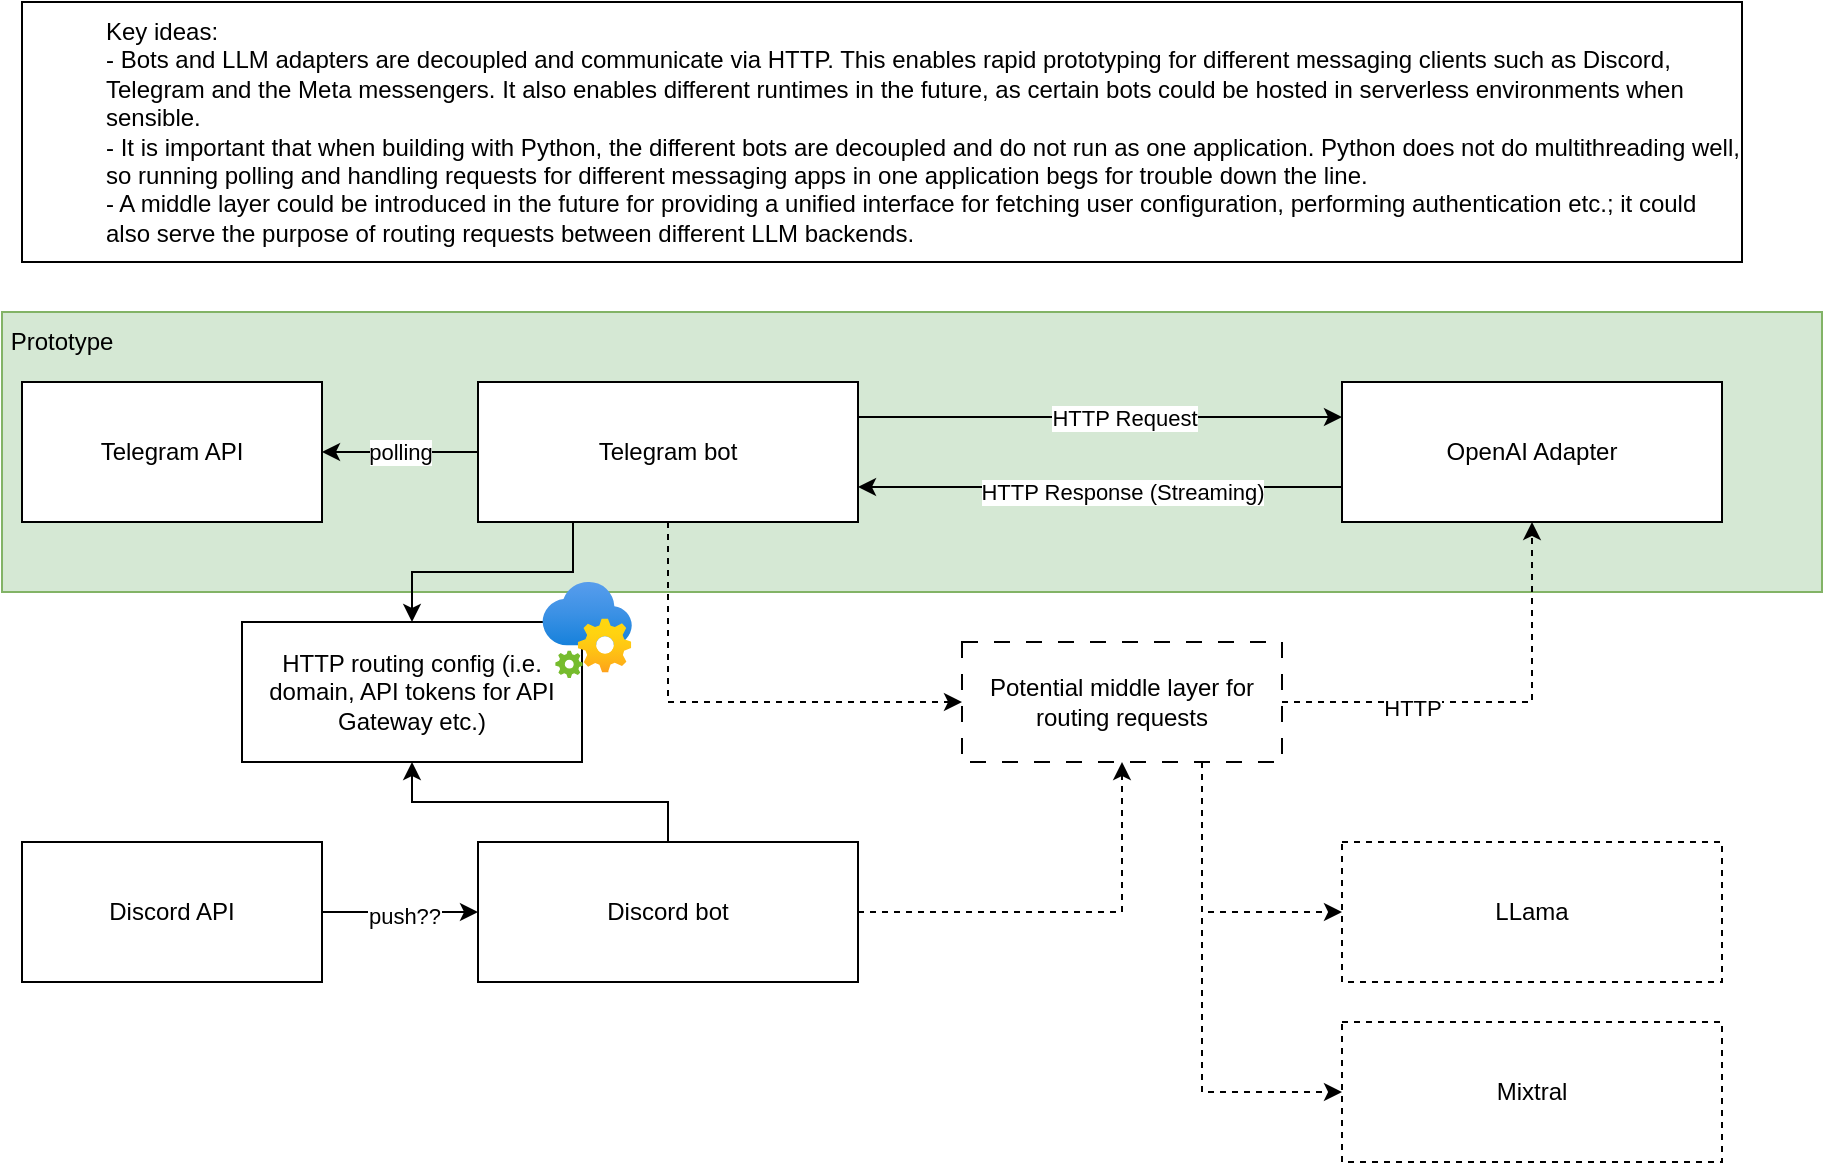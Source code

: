 <mxfile version="24.4.4" type="github">
  <diagram name="Page-1" id="fjdlz_aVAt7LVahYPMCF">
    <mxGraphModel dx="995" dy="624" grid="1" gridSize="10" guides="1" tooltips="1" connect="1" arrows="1" fold="1" page="1" pageScale="1" pageWidth="827" pageHeight="1169" math="0" shadow="0">
      <root>
        <mxCell id="0" />
        <mxCell id="1" parent="0" />
        <mxCell id="wfLvon_FMhmjoAxltOql-11" value="" style="rounded=0;whiteSpace=wrap;html=1;fillColor=#d5e8d4;strokeColor=#82b366;" vertex="1" parent="1">
          <mxGeometry x="10" y="215" width="910" height="140" as="geometry" />
        </mxCell>
        <mxCell id="VtiaSz6yJbyNicxg5vJs-7" style="edgeStyle=orthogonalEdgeStyle;rounded=0;orthogonalLoop=1;jettySize=auto;html=1;exitX=0;exitY=0.5;exitDx=0;exitDy=0;entryX=1;entryY=0.5;entryDx=0;entryDy=0;" parent="1" source="VtiaSz6yJbyNicxg5vJs-1" target="VtiaSz6yJbyNicxg5vJs-4" edge="1">
          <mxGeometry relative="1" as="geometry" />
        </mxCell>
        <mxCell id="VtiaSz6yJbyNicxg5vJs-8" value="polling" style="edgeLabel;html=1;align=center;verticalAlign=middle;resizable=0;points=[];" parent="VtiaSz6yJbyNicxg5vJs-7" vertex="1" connectable="0">
          <mxGeometry y="3" relative="1" as="geometry">
            <mxPoint y="-3" as="offset" />
          </mxGeometry>
        </mxCell>
        <mxCell id="VtiaSz6yJbyNicxg5vJs-13" style="edgeStyle=orthogonalEdgeStyle;rounded=0;orthogonalLoop=1;jettySize=auto;html=1;exitX=1;exitY=0.25;exitDx=0;exitDy=0;entryX=0;entryY=0.25;entryDx=0;entryDy=0;" parent="1" source="VtiaSz6yJbyNicxg5vJs-1" target="VtiaSz6yJbyNicxg5vJs-10" edge="1">
          <mxGeometry relative="1" as="geometry" />
        </mxCell>
        <mxCell id="VtiaSz6yJbyNicxg5vJs-14" value="HTTP Request" style="edgeLabel;html=1;align=center;verticalAlign=middle;resizable=0;points=[];" parent="VtiaSz6yJbyNicxg5vJs-13" vertex="1" connectable="0">
          <mxGeometry x="0.093" relative="1" as="geometry">
            <mxPoint as="offset" />
          </mxGeometry>
        </mxCell>
        <mxCell id="VtiaSz6yJbyNicxg5vJs-19" style="edgeStyle=orthogonalEdgeStyle;rounded=0;orthogonalLoop=1;jettySize=auto;html=1;exitX=0.5;exitY=1;exitDx=0;exitDy=0;entryX=0;entryY=0.5;entryDx=0;entryDy=0;dashed=1;" parent="1" source="VtiaSz6yJbyNicxg5vJs-1" target="VtiaSz6yJbyNicxg5vJs-18" edge="1">
          <mxGeometry relative="1" as="geometry" />
        </mxCell>
        <mxCell id="VtiaSz6yJbyNicxg5vJs-32" style="edgeStyle=orthogonalEdgeStyle;rounded=0;orthogonalLoop=1;jettySize=auto;html=1;exitX=0.25;exitY=1;exitDx=0;exitDy=0;" parent="1" source="VtiaSz6yJbyNicxg5vJs-1" target="VtiaSz6yJbyNicxg5vJs-30" edge="1">
          <mxGeometry relative="1" as="geometry" />
        </mxCell>
        <mxCell id="VtiaSz6yJbyNicxg5vJs-1" value="Telegram bot" style="rounded=0;whiteSpace=wrap;html=1;" parent="1" vertex="1">
          <mxGeometry x="248" y="250" width="190" height="70" as="geometry" />
        </mxCell>
        <mxCell id="VtiaSz6yJbyNicxg5vJs-3" value="" style="shape=image;html=1;verticalAlign=top;verticalLabelPosition=bottom;labelBackgroundColor=#ffffff;imageAspect=0;aspect=fixed;image=https://cdn1.iconfinder.com/data/icons/unicons-line-vol-3/24/docker-128.png" parent="1" vertex="1">
          <mxGeometry x="413" y="220" width="58" height="58" as="geometry" />
        </mxCell>
        <mxCell id="VtiaSz6yJbyNicxg5vJs-4" value="Telegram API" style="rounded=0;whiteSpace=wrap;html=1;" parent="1" vertex="1">
          <mxGeometry x="20" y="250" width="150" height="70" as="geometry" />
        </mxCell>
        <mxCell id="VtiaSz6yJbyNicxg5vJs-15" style="edgeStyle=orthogonalEdgeStyle;rounded=0;orthogonalLoop=1;jettySize=auto;html=1;exitX=0;exitY=0.75;exitDx=0;exitDy=0;entryX=1;entryY=0.75;entryDx=0;entryDy=0;" parent="1" source="VtiaSz6yJbyNicxg5vJs-10" target="VtiaSz6yJbyNicxg5vJs-1" edge="1">
          <mxGeometry relative="1" as="geometry" />
        </mxCell>
        <mxCell id="VtiaSz6yJbyNicxg5vJs-16" value="HTTP Response (Streaming)" style="edgeLabel;html=1;align=center;verticalAlign=middle;resizable=0;points=[];" parent="VtiaSz6yJbyNicxg5vJs-15" vertex="1" connectable="0">
          <mxGeometry x="0.334" y="2" relative="1" as="geometry">
            <mxPoint x="51" as="offset" />
          </mxGeometry>
        </mxCell>
        <mxCell id="VtiaSz6yJbyNicxg5vJs-10" value="OpenAI Adapter" style="rounded=0;whiteSpace=wrap;html=1;" parent="1" vertex="1">
          <mxGeometry x="680" y="250" width="190" height="70" as="geometry" />
        </mxCell>
        <mxCell id="VtiaSz6yJbyNicxg5vJs-17" value="" style="shape=image;html=1;verticalAlign=top;verticalLabelPosition=bottom;labelBackgroundColor=#ffffff;imageAspect=0;aspect=fixed;image=https://cdn1.iconfinder.com/data/icons/unicons-line-vol-3/24/docker-128.png" parent="1" vertex="1">
          <mxGeometry x="840" y="220" width="58" height="58" as="geometry" />
        </mxCell>
        <mxCell id="VtiaSz6yJbyNicxg5vJs-20" style="edgeStyle=orthogonalEdgeStyle;rounded=0;orthogonalLoop=1;jettySize=auto;html=1;exitX=1;exitY=0.5;exitDx=0;exitDy=0;entryX=0.5;entryY=1;entryDx=0;entryDy=0;dashed=1;" parent="1" source="VtiaSz6yJbyNicxg5vJs-18" target="VtiaSz6yJbyNicxg5vJs-10" edge="1">
          <mxGeometry relative="1" as="geometry" />
        </mxCell>
        <mxCell id="wfLvon_FMhmjoAxltOql-2" value="HTTP" style="edgeLabel;html=1;align=center;verticalAlign=middle;resizable=0;points=[];" vertex="1" connectable="0" parent="VtiaSz6yJbyNicxg5vJs-20">
          <mxGeometry x="-0.395" y="-3" relative="1" as="geometry">
            <mxPoint as="offset" />
          </mxGeometry>
        </mxCell>
        <mxCell id="wfLvon_FMhmjoAxltOql-9" style="edgeStyle=orthogonalEdgeStyle;rounded=0;orthogonalLoop=1;jettySize=auto;html=1;exitX=0.75;exitY=1;exitDx=0;exitDy=0;entryX=0;entryY=0.5;entryDx=0;entryDy=0;dashed=1;" edge="1" parent="1" source="VtiaSz6yJbyNicxg5vJs-18" target="wfLvon_FMhmjoAxltOql-1">
          <mxGeometry relative="1" as="geometry" />
        </mxCell>
        <mxCell id="wfLvon_FMhmjoAxltOql-10" style="edgeStyle=orthogonalEdgeStyle;rounded=0;orthogonalLoop=1;jettySize=auto;html=1;exitX=0.75;exitY=1;exitDx=0;exitDy=0;entryX=0;entryY=0.5;entryDx=0;entryDy=0;dashed=1;" edge="1" parent="1" source="VtiaSz6yJbyNicxg5vJs-18" target="wfLvon_FMhmjoAxltOql-7">
          <mxGeometry relative="1" as="geometry" />
        </mxCell>
        <mxCell id="VtiaSz6yJbyNicxg5vJs-18" value="Potential middle layer for routing requests" style="rounded=0;whiteSpace=wrap;html=1;dashed=1;dashPattern=8 8;" parent="1" vertex="1">
          <mxGeometry x="490" y="380" width="160" height="60" as="geometry" />
        </mxCell>
        <mxCell id="VtiaSz6yJbyNicxg5vJs-21" value="&lt;blockquote style=&quot;margin: 0 0 0 40px; border: none; padding: 0px;&quot;&gt;Key ideas:&lt;/blockquote&gt;&lt;blockquote style=&quot;margin: 0 0 0 40px; border: none; padding: 0px;&quot;&gt;- Bots and LLM adapters are decoupled and communicate via HTTP. This enables rapid prototyping for different messaging clients such as Discord, Telegram and the Meta messengers. It also enables different runtimes in the future, as certain bots could be hosted in serverless environments when sensible.&lt;/blockquote&gt;&lt;blockquote style=&quot;margin: 0 0 0 40px; border: none; padding: 0px;&quot;&gt;- It is important that when building with Python, the different bots are decoupled and do not run as one application. Python does not do multithreading well, so running polling and handling requests for different messaging apps in one application begs for trouble down the line.&lt;/blockquote&gt;&lt;blockquote style=&quot;margin: 0 0 0 40px; border: none; padding: 0px;&quot;&gt;- A middle layer could be introduced in the future for providing a unified interface for fetching user configuration, performing authentication etc.; it could also serve the purpose of routing requests between different LLM backends.&lt;/blockquote&gt;" style="rounded=0;whiteSpace=wrap;html=1;align=left;" parent="1" vertex="1">
          <mxGeometry x="20" y="60" width="860" height="130" as="geometry" />
        </mxCell>
        <mxCell id="VtiaSz6yJbyNicxg5vJs-29" style="edgeStyle=orthogonalEdgeStyle;rounded=0;orthogonalLoop=1;jettySize=auto;html=1;exitX=1;exitY=0.5;exitDx=0;exitDy=0;entryX=0.5;entryY=1;entryDx=0;entryDy=0;dashed=1;" parent="1" source="VtiaSz6yJbyNicxg5vJs-22" target="VtiaSz6yJbyNicxg5vJs-18" edge="1">
          <mxGeometry relative="1" as="geometry" />
        </mxCell>
        <mxCell id="VtiaSz6yJbyNicxg5vJs-33" style="edgeStyle=orthogonalEdgeStyle;rounded=0;orthogonalLoop=1;jettySize=auto;html=1;exitX=0.5;exitY=0;exitDx=0;exitDy=0;entryX=0.5;entryY=1;entryDx=0;entryDy=0;" parent="1" source="VtiaSz6yJbyNicxg5vJs-22" target="VtiaSz6yJbyNicxg5vJs-30" edge="1">
          <mxGeometry relative="1" as="geometry" />
        </mxCell>
        <mxCell id="VtiaSz6yJbyNicxg5vJs-22" value="Discord bot" style="rounded=0;whiteSpace=wrap;html=1;" parent="1" vertex="1">
          <mxGeometry x="248" y="480" width="190" height="70" as="geometry" />
        </mxCell>
        <mxCell id="VtiaSz6yJbyNicxg5vJs-26" style="edgeStyle=orthogonalEdgeStyle;rounded=0;orthogonalLoop=1;jettySize=auto;html=1;exitX=1;exitY=0.5;exitDx=0;exitDy=0;entryX=0;entryY=0.5;entryDx=0;entryDy=0;" parent="1" source="VtiaSz6yJbyNicxg5vJs-24" target="VtiaSz6yJbyNicxg5vJs-22" edge="1">
          <mxGeometry relative="1" as="geometry" />
        </mxCell>
        <mxCell id="VtiaSz6yJbyNicxg5vJs-27" value="push??" style="edgeLabel;html=1;align=center;verticalAlign=middle;resizable=0;points=[];" parent="VtiaSz6yJbyNicxg5vJs-26" vertex="1" connectable="0">
          <mxGeometry x="0.047" y="-2" relative="1" as="geometry">
            <mxPoint as="offset" />
          </mxGeometry>
        </mxCell>
        <mxCell id="VtiaSz6yJbyNicxg5vJs-24" value="Discord API" style="rounded=0;whiteSpace=wrap;html=1;" parent="1" vertex="1">
          <mxGeometry x="20" y="480" width="150" height="70" as="geometry" />
        </mxCell>
        <mxCell id="VtiaSz6yJbyNicxg5vJs-30" value="HTTP routing config (i.e. domain, API tokens for API Gateway etc.)" style="rounded=0;whiteSpace=wrap;html=1;" parent="1" vertex="1">
          <mxGeometry x="130" y="370" width="170" height="70" as="geometry" />
        </mxCell>
        <mxCell id="VtiaSz6yJbyNicxg5vJs-31" value="" style="image;aspect=fixed;html=1;points=[];align=center;fontSize=12;image=img/lib/azure2/integration/App_Configuration.svg;" parent="1" vertex="1">
          <mxGeometry x="280" y="350" width="45.18" height="48" as="geometry" />
        </mxCell>
        <mxCell id="wfLvon_FMhmjoAxltOql-1" value="LLama" style="rounded=0;whiteSpace=wrap;html=1;dashed=1;" vertex="1" parent="1">
          <mxGeometry x="680" y="480" width="190" height="70" as="geometry" />
        </mxCell>
        <mxCell id="wfLvon_FMhmjoAxltOql-5" value="" style="shape=image;html=1;verticalAlign=top;verticalLabelPosition=bottom;labelBackgroundColor=#ffffff;imageAspect=0;aspect=fixed;image=https://cdn1.iconfinder.com/data/icons/unicons-line-vol-3/24/docker-128.png" vertex="1" parent="1">
          <mxGeometry x="413" y="450" width="58" height="58" as="geometry" />
        </mxCell>
        <mxCell id="wfLvon_FMhmjoAxltOql-7" value="Mixtral" style="rounded=0;whiteSpace=wrap;html=1;dashed=1;" vertex="1" parent="1">
          <mxGeometry x="680" y="570" width="190" height="70" as="geometry" />
        </mxCell>
        <mxCell id="wfLvon_FMhmjoAxltOql-12" value="Prototype" style="text;html=1;align=center;verticalAlign=middle;whiteSpace=wrap;rounded=0;" vertex="1" parent="1">
          <mxGeometry x="10" y="215" width="60" height="30" as="geometry" />
        </mxCell>
      </root>
    </mxGraphModel>
  </diagram>
</mxfile>
